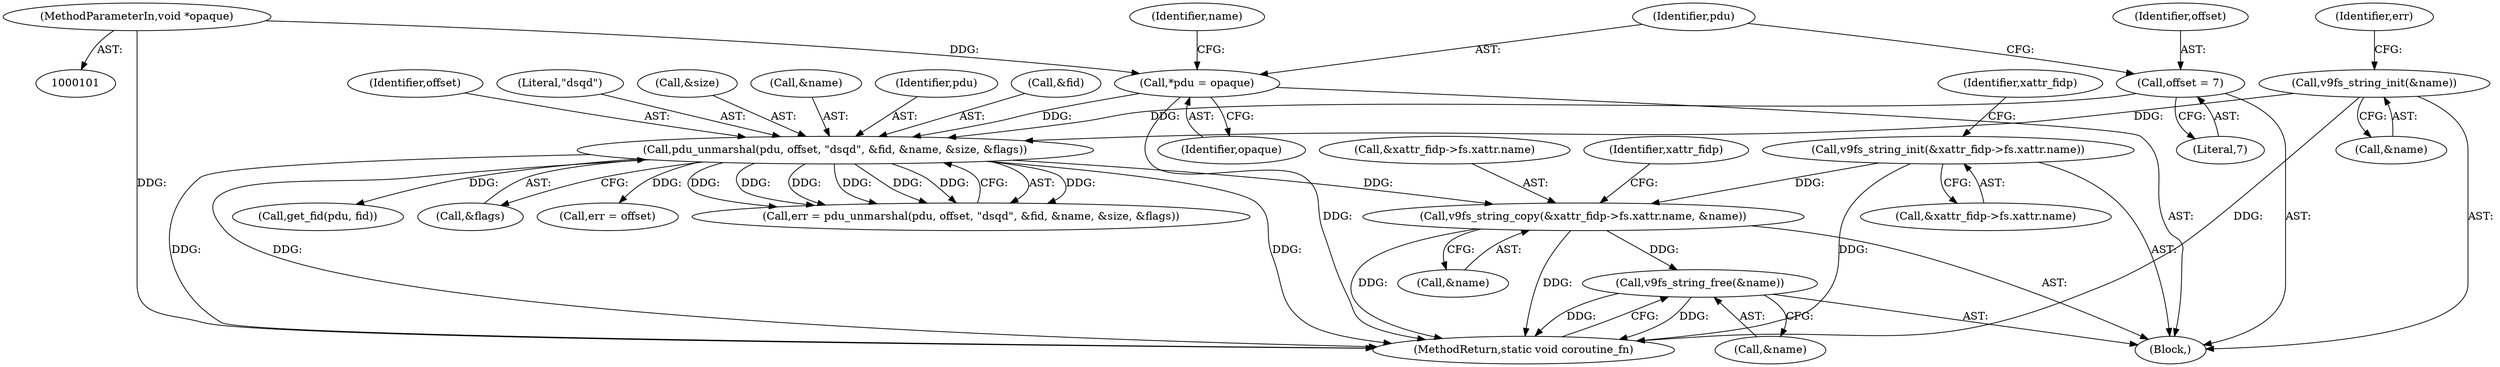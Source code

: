 digraph "0_qemu_ff55e94d23ae94c8628b0115320157c763eb3e06@API" {
"1000255" [label="(Call,v9fs_string_free(&name))"];
"1000217" [label="(Call,v9fs_string_copy(&xattr_fidp->fs.xattr.name, &name))"];
"1000208" [label="(Call,v9fs_string_init(&xattr_fidp->fs.xattr.name))"];
"1000127" [label="(Call,pdu_unmarshal(pdu, offset, \"dsqd\", &fid, &name, &size, &flags))"];
"1000119" [label="(Call,*pdu = opaque)"];
"1000102" [label="(MethodParameterIn,void *opaque)"];
"1000113" [label="(Call,offset = 7)"];
"1000122" [label="(Call,v9fs_string_init(&name))"];
"1000125" [label="(Call,err = pdu_unmarshal(pdu, offset, \"dsqd\", &fid, &name, &size, &flags))"];
"1000160" [label="(Call,get_fid(pdu, fid))"];
"1000217" [label="(Call,v9fs_string_copy(&xattr_fidp->fs.xattr.name, &name))"];
"1000258" [label="(MethodReturn,static void coroutine_fn)"];
"1000137" [label="(Call,&flags)"];
"1000255" [label="(Call,v9fs_string_free(&name))"];
"1000218" [label="(Call,&xattr_fidp->fs.xattr.name)"];
"1000122" [label="(Call,v9fs_string_init(&name))"];
"1000123" [label="(Call,&name)"];
"1000127" [label="(Call,pdu_unmarshal(pdu, offset, \"dsqd\", &fid, &name, &size, &flags))"];
"1000114" [label="(Identifier,offset)"];
"1000246" [label="(Call,err = offset)"];
"1000209" [label="(Call,&xattr_fidp->fs.xattr.name)"];
"1000129" [label="(Identifier,offset)"];
"1000103" [label="(Block,)"];
"1000126" [label="(Identifier,err)"];
"1000119" [label="(Call,*pdu = opaque)"];
"1000124" [label="(Identifier,name)"];
"1000113" [label="(Call,offset = 7)"];
"1000226" [label="(Call,&name)"];
"1000256" [label="(Call,&name)"];
"1000130" [label="(Literal,\"dsqd\")"];
"1000120" [label="(Identifier,pdu)"];
"1000121" [label="(Identifier,opaque)"];
"1000115" [label="(Literal,7)"];
"1000135" [label="(Call,&size)"];
"1000208" [label="(Call,v9fs_string_init(&xattr_fidp->fs.xattr.name))"];
"1000133" [label="(Call,&name)"];
"1000128" [label="(Identifier,pdu)"];
"1000102" [label="(MethodParameterIn,void *opaque)"];
"1000222" [label="(Identifier,xattr_fidp)"];
"1000131" [label="(Call,&fid)"];
"1000232" [label="(Identifier,xattr_fidp)"];
"1000255" -> "1000103"  [label="AST: "];
"1000255" -> "1000256"  [label="CFG: "];
"1000256" -> "1000255"  [label="AST: "];
"1000258" -> "1000255"  [label="CFG: "];
"1000255" -> "1000258"  [label="DDG: "];
"1000255" -> "1000258"  [label="DDG: "];
"1000217" -> "1000255"  [label="DDG: "];
"1000217" -> "1000103"  [label="AST: "];
"1000217" -> "1000226"  [label="CFG: "];
"1000218" -> "1000217"  [label="AST: "];
"1000226" -> "1000217"  [label="AST: "];
"1000232" -> "1000217"  [label="CFG: "];
"1000217" -> "1000258"  [label="DDG: "];
"1000217" -> "1000258"  [label="DDG: "];
"1000208" -> "1000217"  [label="DDG: "];
"1000127" -> "1000217"  [label="DDG: "];
"1000208" -> "1000103"  [label="AST: "];
"1000208" -> "1000209"  [label="CFG: "];
"1000209" -> "1000208"  [label="AST: "];
"1000222" -> "1000208"  [label="CFG: "];
"1000208" -> "1000258"  [label="DDG: "];
"1000127" -> "1000125"  [label="AST: "];
"1000127" -> "1000137"  [label="CFG: "];
"1000128" -> "1000127"  [label="AST: "];
"1000129" -> "1000127"  [label="AST: "];
"1000130" -> "1000127"  [label="AST: "];
"1000131" -> "1000127"  [label="AST: "];
"1000133" -> "1000127"  [label="AST: "];
"1000135" -> "1000127"  [label="AST: "];
"1000137" -> "1000127"  [label="AST: "];
"1000125" -> "1000127"  [label="CFG: "];
"1000127" -> "1000258"  [label="DDG: "];
"1000127" -> "1000258"  [label="DDG: "];
"1000127" -> "1000258"  [label="DDG: "];
"1000127" -> "1000125"  [label="DDG: "];
"1000127" -> "1000125"  [label="DDG: "];
"1000127" -> "1000125"  [label="DDG: "];
"1000127" -> "1000125"  [label="DDG: "];
"1000127" -> "1000125"  [label="DDG: "];
"1000127" -> "1000125"  [label="DDG: "];
"1000127" -> "1000125"  [label="DDG: "];
"1000119" -> "1000127"  [label="DDG: "];
"1000113" -> "1000127"  [label="DDG: "];
"1000122" -> "1000127"  [label="DDG: "];
"1000127" -> "1000160"  [label="DDG: "];
"1000127" -> "1000246"  [label="DDG: "];
"1000119" -> "1000103"  [label="AST: "];
"1000119" -> "1000121"  [label="CFG: "];
"1000120" -> "1000119"  [label="AST: "];
"1000121" -> "1000119"  [label="AST: "];
"1000124" -> "1000119"  [label="CFG: "];
"1000119" -> "1000258"  [label="DDG: "];
"1000102" -> "1000119"  [label="DDG: "];
"1000102" -> "1000101"  [label="AST: "];
"1000102" -> "1000258"  [label="DDG: "];
"1000113" -> "1000103"  [label="AST: "];
"1000113" -> "1000115"  [label="CFG: "];
"1000114" -> "1000113"  [label="AST: "];
"1000115" -> "1000113"  [label="AST: "];
"1000120" -> "1000113"  [label="CFG: "];
"1000122" -> "1000103"  [label="AST: "];
"1000122" -> "1000123"  [label="CFG: "];
"1000123" -> "1000122"  [label="AST: "];
"1000126" -> "1000122"  [label="CFG: "];
"1000122" -> "1000258"  [label="DDG: "];
}
